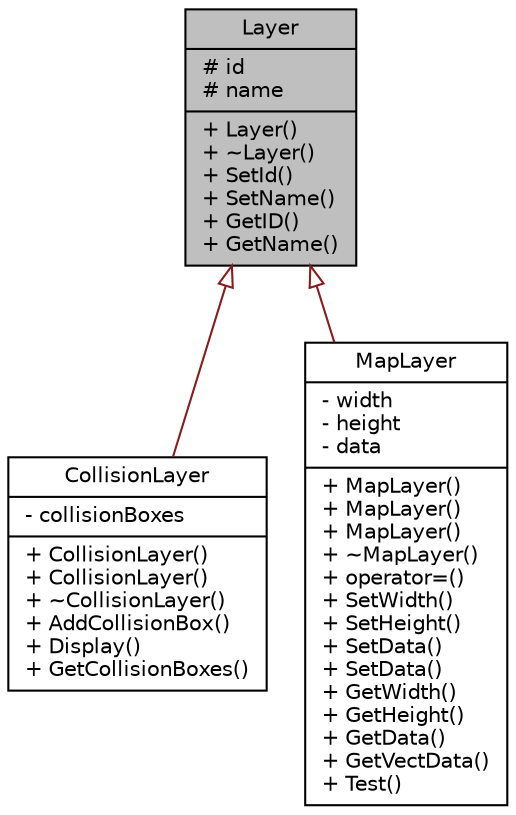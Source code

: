 digraph "Layer"
{
 // LATEX_PDF_SIZE
  bgcolor="transparent";
  edge [fontname="Helvetica",fontsize="10",labelfontname="Helvetica",labelfontsize="10"];
  node [fontname="Helvetica",fontsize="10",shape=record];
  Node1 [label="{Layer\n|# id\l# name\l|+ Layer()\l+ ~Layer()\l+ SetId()\l+ SetName()\l+ GetID()\l+ GetName()\l}",height=0.2,width=0.4,color="black", fillcolor="grey75", style="filled", fontcolor="black",tooltip=" "];
  Node1 -> Node2 [dir="back",color="firebrick4",fontsize="10",style="solid",arrowtail="onormal",fontname="Helvetica"];
  Node2 [label="{CollisionLayer\n|- collisionBoxes\l|+ CollisionLayer()\l+ CollisionLayer()\l+ ~CollisionLayer()\l+ AddCollisionBox()\l+ Display()\l+ GetCollisionBoxes()\l}",height=0.2,width=0.4,color="black",URL="$classCollisionLayer.html",tooltip=" "];
  Node1 -> Node3 [dir="back",color="firebrick4",fontsize="10",style="solid",arrowtail="onormal",fontname="Helvetica"];
  Node3 [label="{MapLayer\n|- width\l- height\l- data\l|+ MapLayer()\l+ MapLayer()\l+ MapLayer()\l+ ~MapLayer()\l+ operator=()\l+ SetWidth()\l+ SetHeight()\l+ SetData()\l+ SetData()\l+ GetWidth()\l+ GetHeight()\l+ GetData()\l+ GetVectData()\l+ Test()\l}",height=0.2,width=0.4,color="black",URL="$classMapLayer.html",tooltip="Classe représentant une couche de tuiles."];
}
